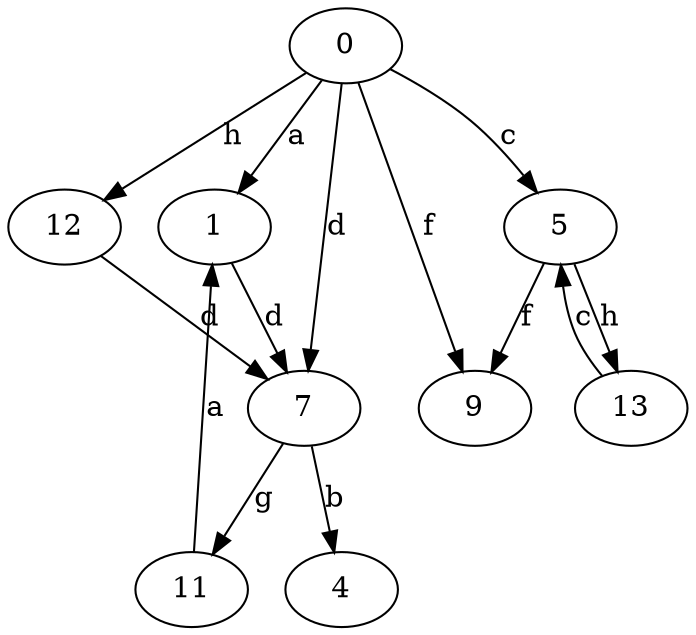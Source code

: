 strict digraph  {
0;
1;
4;
5;
7;
9;
11;
12;
13;
0 -> 1  [label=a];
0 -> 5  [label=c];
0 -> 7  [label=d];
0 -> 9  [label=f];
0 -> 12  [label=h];
1 -> 7  [label=d];
5 -> 9  [label=f];
5 -> 13  [label=h];
7 -> 4  [label=b];
7 -> 11  [label=g];
11 -> 1  [label=a];
12 -> 7  [label=d];
13 -> 5  [label=c];
}
